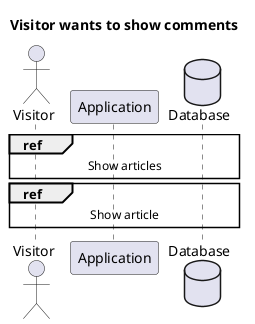 @startuml
autonumber
title       Visitor wants to show comments
actor       Visitor
participant Application
database    Database

ref over Visitor, Application, Database: Show articles
ref over Visitor, Application, Database: Show article

@enduml
